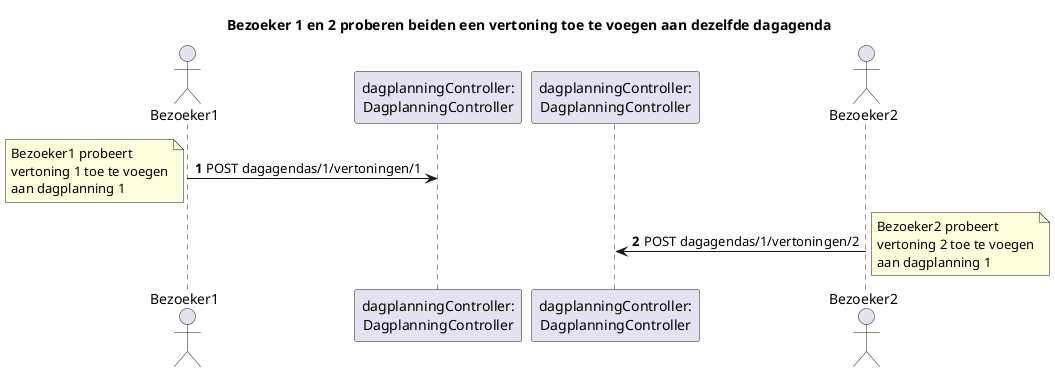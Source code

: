@startuml

autonumber

title "Bezoeker 1 en 2 proberen beiden een vertoning toe te voegen aan dezelfde dagagenda"

actor "Bezoeker1" as bezoeker1
participant "dagplanningController:\nDagplanningController" as controller1

participant "dagplanningController:\nDagplanningController" as controller2
actor "Bezoeker2" as bezoeker2

bezoeker1 -> controller1 : POST dagagendas/1/vertoningen/1
note left
Bezoeker1 probeert
vertoning 1 toe te voegen
aan dagplanning 1
end note

bezoeker2 -> controller2 : POST dagagendas/1/vertoningen/2
note right
Bezoeker2 probeert
vertoning 2 toe te voegen
aan dagplanning 1
end note

@enduml